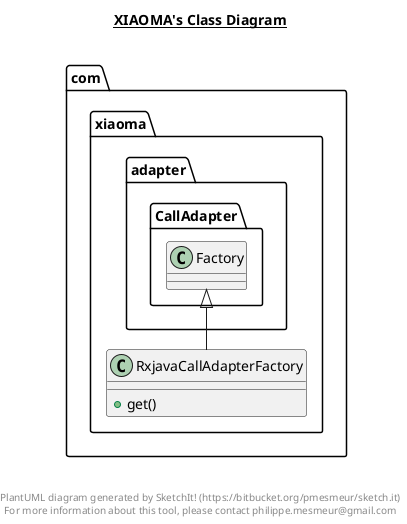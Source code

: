 @startuml

title __XIAOMA's Class Diagram__\n

  namespace com.xiaoma {
    class com.xiaoma.RxjavaCallAdapterFactory {
        + get()
    }
  }
  

  com.xiaoma.RxjavaCallAdapterFactory -up-|> com.xiaoma.adapter.CallAdapter.Factory


right footer


PlantUML diagram generated by SketchIt! (https://bitbucket.org/pmesmeur/sketch.it)
For more information about this tool, please contact philippe.mesmeur@gmail.com
endfooter

@enduml
